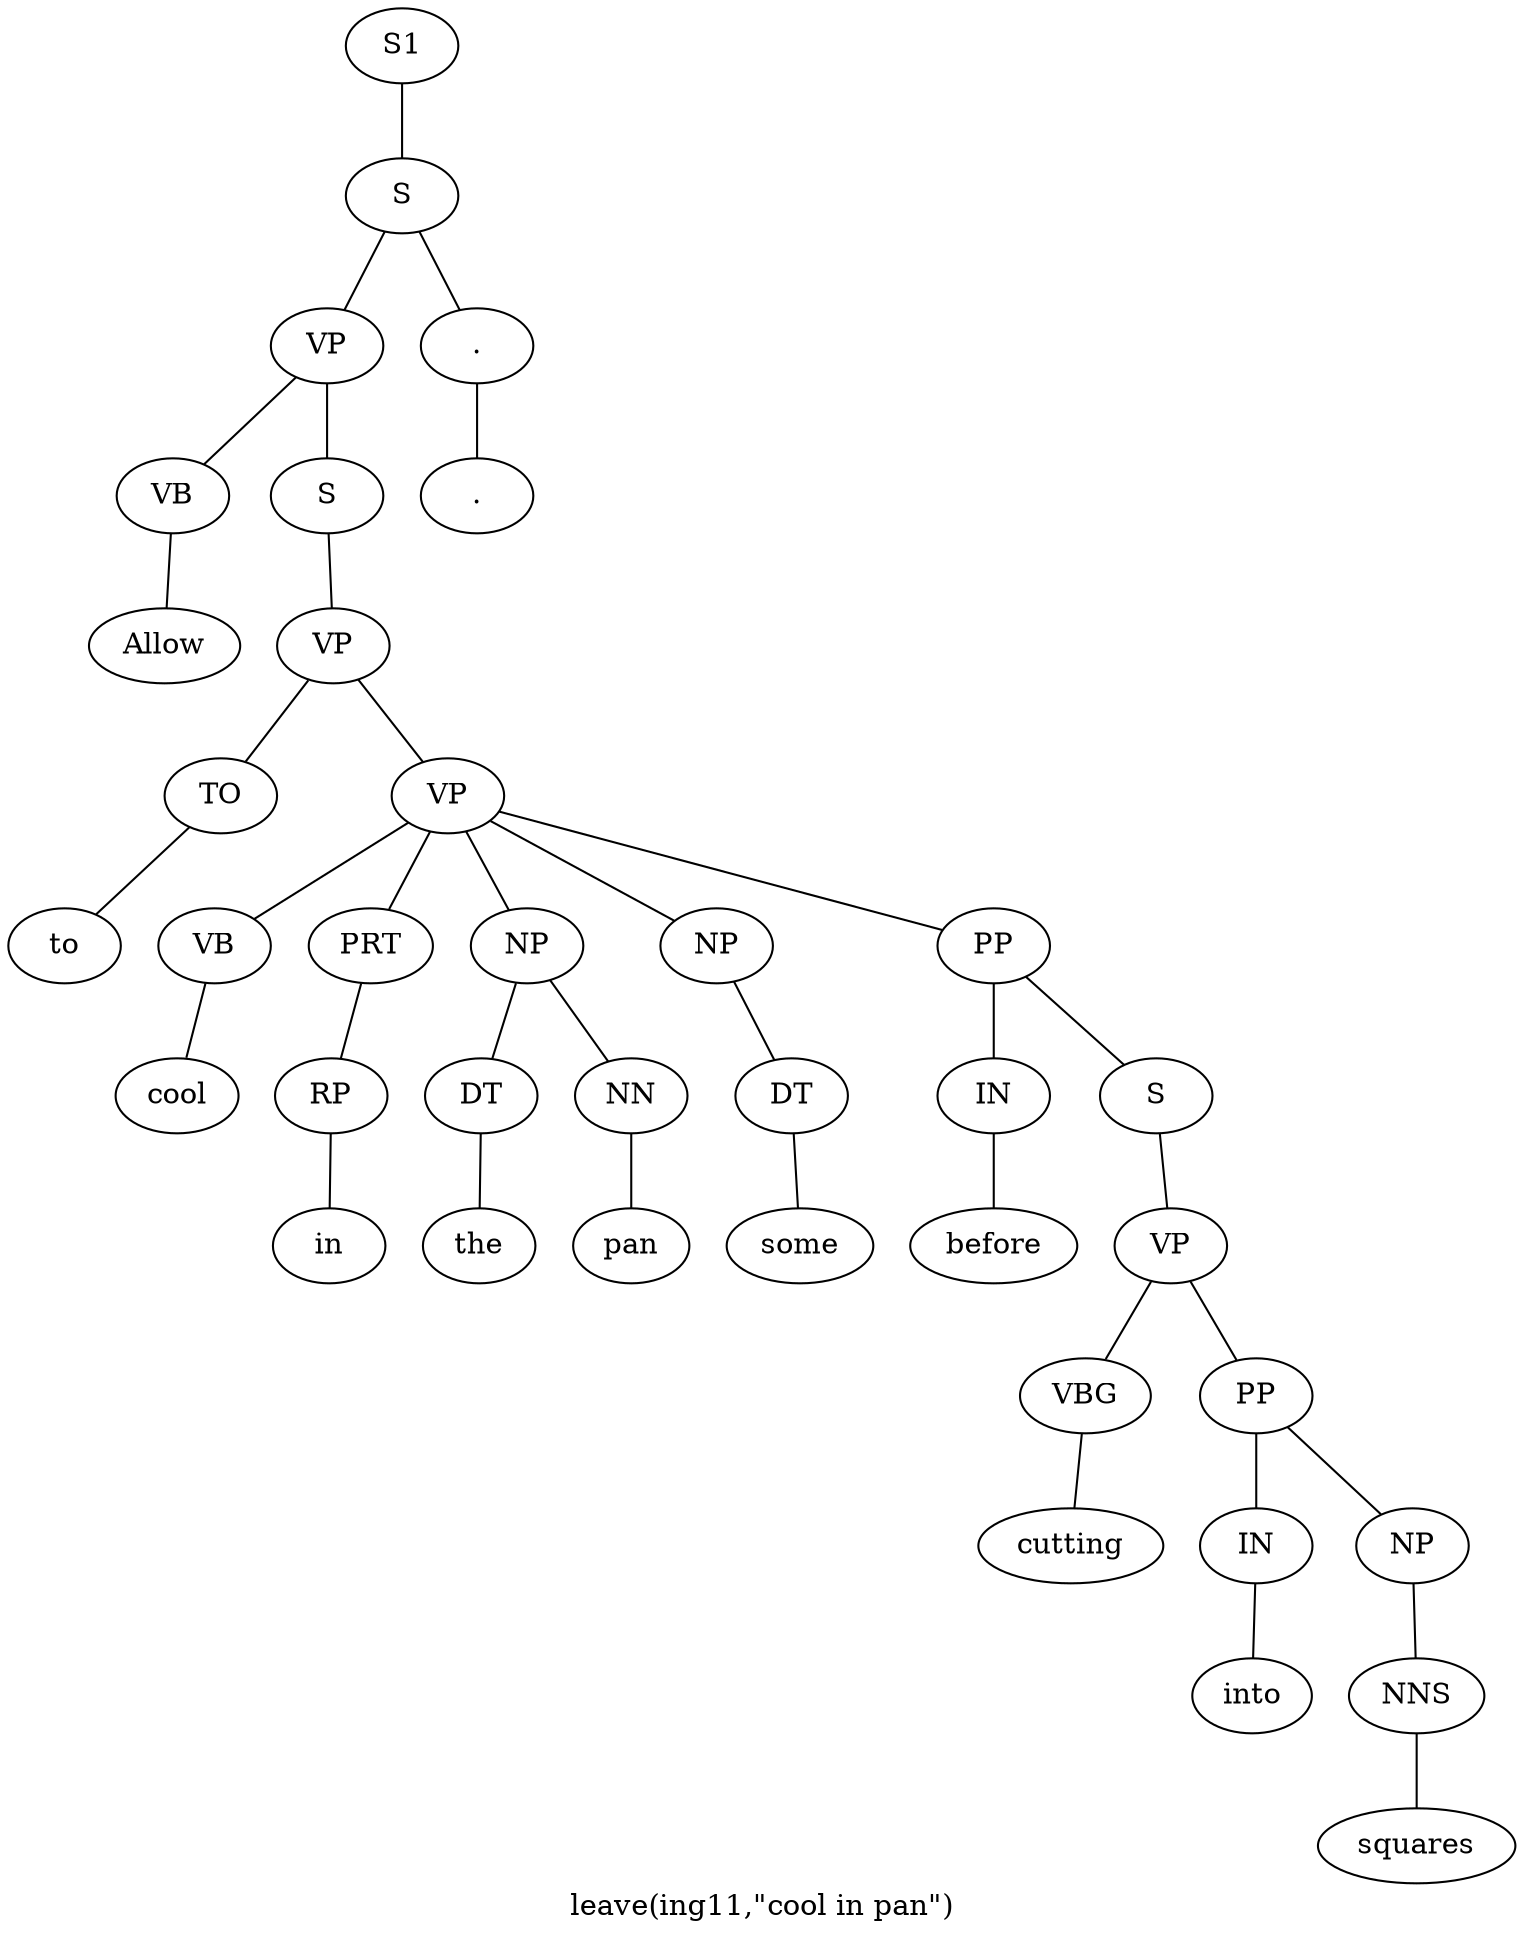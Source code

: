 graph SyntaxGraph {
	label = "leave(ing11,\"cool in pan\")";
	Node0 [label="S1"];
	Node1 [label="S"];
	Node2 [label="VP"];
	Node3 [label="VB"];
	Node4 [label="Allow"];
	Node5 [label="S"];
	Node6 [label="VP"];
	Node7 [label="TO"];
	Node8 [label="to"];
	Node9 [label="VP"];
	Node10 [label="VB"];
	Node11 [label="cool"];
	Node12 [label="PRT"];
	Node13 [label="RP"];
	Node14 [label="in"];
	Node15 [label="NP"];
	Node16 [label="DT"];
	Node17 [label="the"];
	Node18 [label="NN"];
	Node19 [label="pan"];
	Node20 [label="NP"];
	Node21 [label="DT"];
	Node22 [label="some"];
	Node23 [label="PP"];
	Node24 [label="IN"];
	Node25 [label="before"];
	Node26 [label="S"];
	Node27 [label="VP"];
	Node28 [label="VBG"];
	Node29 [label="cutting"];
	Node30 [label="PP"];
	Node31 [label="IN"];
	Node32 [label="into"];
	Node33 [label="NP"];
	Node34 [label="NNS"];
	Node35 [label="squares"];
	Node36 [label="."];
	Node37 [label="."];

	Node0 -- Node1;
	Node1 -- Node2;
	Node1 -- Node36;
	Node2 -- Node3;
	Node2 -- Node5;
	Node3 -- Node4;
	Node5 -- Node6;
	Node6 -- Node7;
	Node6 -- Node9;
	Node7 -- Node8;
	Node9 -- Node10;
	Node9 -- Node12;
	Node9 -- Node15;
	Node9 -- Node20;
	Node9 -- Node23;
	Node10 -- Node11;
	Node12 -- Node13;
	Node13 -- Node14;
	Node15 -- Node16;
	Node15 -- Node18;
	Node16 -- Node17;
	Node18 -- Node19;
	Node20 -- Node21;
	Node21 -- Node22;
	Node23 -- Node24;
	Node23 -- Node26;
	Node24 -- Node25;
	Node26 -- Node27;
	Node27 -- Node28;
	Node27 -- Node30;
	Node28 -- Node29;
	Node30 -- Node31;
	Node30 -- Node33;
	Node31 -- Node32;
	Node33 -- Node34;
	Node34 -- Node35;
	Node36 -- Node37;
}